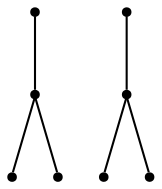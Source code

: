 graph {
  node [shape=point,comment="{\"directed\":false,\"doi\":\"10.1007/978-3-031-22203-0_3\",\"figure\":\"8 (2)\"}"]

  v0 [pos="792.534577817012,387.67170171022804"]
  v1 [pos="622.4908188101,281.96765743105857"]
  v2 [pos="693.7271426813655,449.714160477447"]
  v3 [pos="543.2167281765661,579.5415544329196"]
  v4 [pos="451.3010454937795,383.075332857579"]
  v5 [pos="614.1217881858346,405.80687233079664"]
  v6 [pos="372.018648623184,452.01346563589794"]
  v7 [pos="542.0686075008216,452.01346563589794"]

  v0 -- v1 [id="-6",pos="792.534577817012,387.67170171022804 622.4908188101,281.96765743105857 622.4908188101,281.96765743105857 622.4908188101,281.96765743105857"]
  v2 -- v3 [id="-25",pos="693.7271426813655,449.714160477447 543.2167281765661,579.5415544329196 543.2167281765661,579.5415544329196 543.2167281765661,579.5415544329196"]
  v1 -- v4 [id="-35",pos="622.4908188101,281.96765743105857 451.3010454937795,383.075332857579 451.3010454937795,383.075332857579 451.3010454937795,383.075332857579"]
  v1 -- v5 [id="-37",pos="622.4908188101,281.96765743105857 614.1217881858346,405.80687233079664 614.1217881858346,405.80687233079664 614.1217881858346,405.80687233079664"]
  v3 -- v6 [id="-57",pos="543.2167281765661,579.5415544329196 372.018648623184,452.01346563589794 372.018648623184,452.01346563589794 372.018648623184,452.01346563589794"]
  v3 -- v7 [id="-61",pos="543.2167281765661,579.5415544329196 542.0686075008216,452.01346563589794 542.0686075008216,452.01346563589794 542.0686075008216,452.01346563589794"]
}